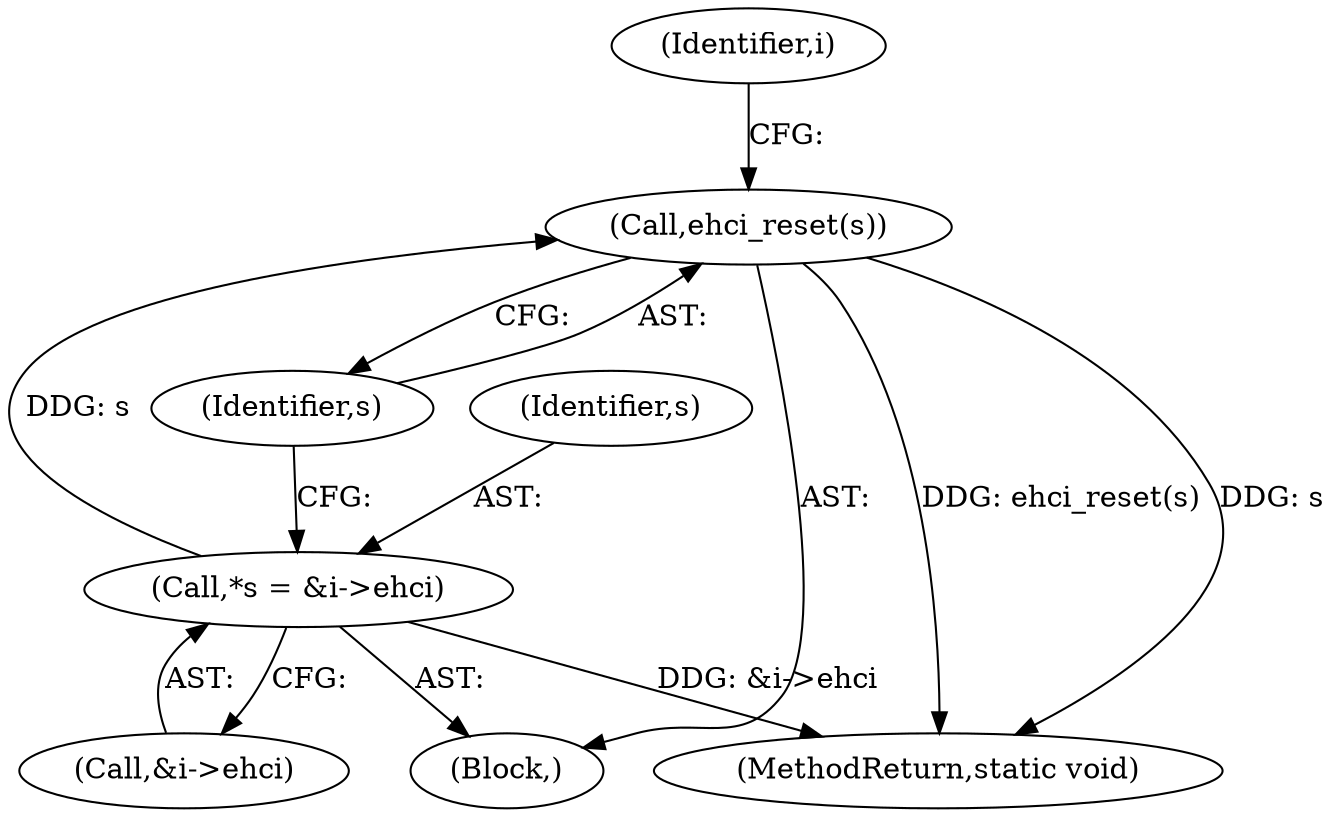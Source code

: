 digraph "0_qemu_d710e1e7bd3d5bfc26b631f02ae87901ebe646b0@pointer" {
"1000126" [label="(Call,ehci_reset(s))"];
"1000120" [label="(Call,*s = &i->ehci)"];
"1000122" [label="(Call,&i->ehci)"];
"1000127" [label="(Identifier,s)"];
"1000121" [label="(Identifier,s)"];
"1000108" [label="(Block,)"];
"1000221" [label="(MethodReturn,static void)"];
"1000126" [label="(Call,ehci_reset(s))"];
"1000120" [label="(Call,*s = &i->ehci)"];
"1000131" [label="(Identifier,i)"];
"1000126" -> "1000108"  [label="AST: "];
"1000126" -> "1000127"  [label="CFG: "];
"1000127" -> "1000126"  [label="AST: "];
"1000131" -> "1000126"  [label="CFG: "];
"1000126" -> "1000221"  [label="DDG: ehci_reset(s)"];
"1000126" -> "1000221"  [label="DDG: s"];
"1000120" -> "1000126"  [label="DDG: s"];
"1000120" -> "1000108"  [label="AST: "];
"1000120" -> "1000122"  [label="CFG: "];
"1000121" -> "1000120"  [label="AST: "];
"1000122" -> "1000120"  [label="AST: "];
"1000127" -> "1000120"  [label="CFG: "];
"1000120" -> "1000221"  [label="DDG: &i->ehci"];
}
